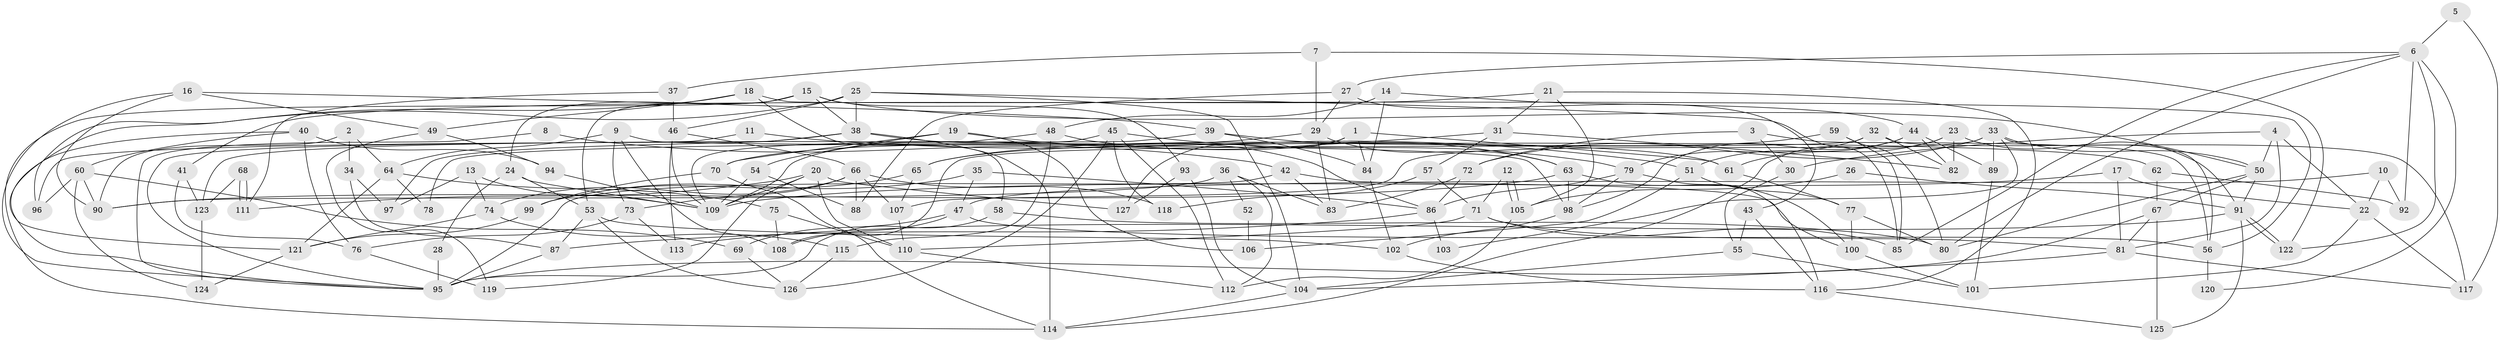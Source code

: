 // Generated by graph-tools (version 1.1) at 2025/15/03/09/25 04:15:12]
// undirected, 127 vertices, 254 edges
graph export_dot {
graph [start="1"]
  node [color=gray90,style=filled];
  1;
  2;
  3;
  4;
  5;
  6;
  7;
  8;
  9;
  10;
  11;
  12;
  13;
  14;
  15;
  16;
  17;
  18;
  19;
  20;
  21;
  22;
  23;
  24;
  25;
  26;
  27;
  28;
  29;
  30;
  31;
  32;
  33;
  34;
  35;
  36;
  37;
  38;
  39;
  40;
  41;
  42;
  43;
  44;
  45;
  46;
  47;
  48;
  49;
  50;
  51;
  52;
  53;
  54;
  55;
  56;
  57;
  58;
  59;
  60;
  61;
  62;
  63;
  64;
  65;
  66;
  67;
  68;
  69;
  70;
  71;
  72;
  73;
  74;
  75;
  76;
  77;
  78;
  79;
  80;
  81;
  82;
  83;
  84;
  85;
  86;
  87;
  88;
  89;
  90;
  91;
  92;
  93;
  94;
  95;
  96;
  97;
  98;
  99;
  100;
  101;
  102;
  103;
  104;
  105;
  106;
  107;
  108;
  109;
  110;
  111;
  112;
  113;
  114;
  115;
  116;
  117;
  118;
  119;
  120;
  121;
  122;
  123;
  124;
  125;
  126;
  127;
  1 -- 127;
  1 -- 84;
  1 -- 61;
  1 -- 109;
  2 -- 64;
  2 -- 34;
  2 -- 90;
  3 -- 72;
  3 -- 56;
  3 -- 30;
  4 -- 81;
  4 -- 50;
  4 -- 22;
  4 -- 30;
  5 -- 117;
  5 -- 6;
  6 -- 27;
  6 -- 122;
  6 -- 80;
  6 -- 85;
  6 -- 92;
  6 -- 120;
  7 -- 29;
  7 -- 37;
  7 -- 122;
  8 -- 95;
  8 -- 42;
  9 -- 98;
  9 -- 73;
  9 -- 64;
  9 -- 108;
  10 -- 47;
  10 -- 22;
  10 -- 92;
  11 -- 51;
  11 -- 95;
  12 -- 105;
  12 -- 105;
  12 -- 71;
  13 -- 109;
  13 -- 74;
  13 -- 97;
  14 -- 48;
  14 -- 84;
  14 -- 44;
  15 -- 50;
  15 -- 38;
  15 -- 24;
  15 -- 53;
  15 -- 93;
  15 -- 114;
  16 -- 95;
  16 -- 90;
  16 -- 39;
  16 -- 49;
  17 -- 109;
  17 -- 22;
  17 -- 81;
  18 -- 56;
  18 -- 49;
  18 -- 58;
  18 -- 96;
  19 -- 86;
  19 -- 70;
  19 -- 54;
  19 -- 106;
  20 -- 110;
  20 -- 109;
  20 -- 111;
  20 -- 119;
  20 -- 127;
  21 -- 31;
  21 -- 116;
  21 -- 41;
  21 -- 105;
  22 -- 101;
  22 -- 117;
  23 -- 114;
  23 -- 91;
  23 -- 61;
  23 -- 82;
  24 -- 53;
  24 -- 28;
  24 -- 109;
  25 -- 46;
  25 -- 85;
  25 -- 38;
  25 -- 104;
  25 -- 121;
  26 -- 105;
  26 -- 91;
  27 -- 88;
  27 -- 29;
  27 -- 43;
  28 -- 95;
  29 -- 70;
  29 -- 63;
  29 -- 83;
  30 -- 55;
  31 -- 82;
  31 -- 57;
  31 -- 65;
  32 -- 82;
  32 -- 117;
  32 -- 79;
  32 -- 108;
  33 -- 50;
  33 -- 89;
  33 -- 56;
  33 -- 72;
  33 -- 103;
  33 -- 107;
  34 -- 97;
  34 -- 87;
  35 -- 86;
  35 -- 99;
  35 -- 47;
  36 -- 83;
  36 -- 90;
  36 -- 52;
  36 -- 112;
  37 -- 46;
  37 -- 111;
  38 -- 62;
  38 -- 96;
  38 -- 97;
  38 -- 114;
  39 -- 61;
  39 -- 84;
  39 -- 123;
  40 -- 94;
  40 -- 60;
  40 -- 76;
  40 -- 95;
  41 -- 123;
  41 -- 76;
  42 -- 100;
  42 -- 95;
  42 -- 83;
  43 -- 55;
  43 -- 116;
  44 -- 98;
  44 -- 51;
  44 -- 82;
  44 -- 89;
  45 -- 126;
  45 -- 112;
  45 -- 78;
  45 -- 79;
  45 -- 118;
  46 -- 109;
  46 -- 113;
  46 -- 66;
  47 -- 108;
  47 -- 56;
  47 -- 69;
  48 -- 115;
  48 -- 109;
  48 -- 63;
  49 -- 119;
  49 -- 94;
  50 -- 67;
  50 -- 80;
  50 -- 91;
  51 -- 77;
  51 -- 106;
  52 -- 106;
  53 -- 87;
  53 -- 102;
  53 -- 126;
  54 -- 109;
  54 -- 88;
  55 -- 104;
  55 -- 101;
  56 -- 120;
  57 -- 71;
  57 -- 118;
  58 -- 95;
  58 -- 80;
  59 -- 80;
  59 -- 85;
  59 -- 65;
  60 -- 90;
  60 -- 96;
  60 -- 69;
  60 -- 124;
  61 -- 77;
  62 -- 92;
  62 -- 67;
  63 -- 98;
  63 -- 90;
  63 -- 100;
  64 -- 75;
  64 -- 78;
  64 -- 121;
  65 -- 99;
  65 -- 107;
  66 -- 107;
  66 -- 73;
  66 -- 74;
  66 -- 88;
  66 -- 118;
  67 -- 125;
  67 -- 81;
  67 -- 95;
  68 -- 111;
  68 -- 111;
  68 -- 123;
  69 -- 126;
  70 -- 114;
  70 -- 99;
  71 -- 110;
  71 -- 81;
  71 -- 85;
  72 -- 83;
  72 -- 86;
  73 -- 76;
  73 -- 113;
  74 -- 121;
  74 -- 115;
  75 -- 108;
  75 -- 110;
  76 -- 119;
  77 -- 80;
  77 -- 100;
  79 -- 86;
  79 -- 98;
  79 -- 116;
  81 -- 104;
  81 -- 117;
  84 -- 102;
  86 -- 87;
  86 -- 103;
  87 -- 95;
  89 -- 101;
  91 -- 122;
  91 -- 122;
  91 -- 113;
  91 -- 125;
  93 -- 104;
  93 -- 127;
  94 -- 109;
  98 -- 102;
  99 -- 121;
  100 -- 101;
  102 -- 116;
  104 -- 114;
  105 -- 112;
  107 -- 110;
  110 -- 112;
  115 -- 126;
  116 -- 125;
  121 -- 124;
  123 -- 124;
}
